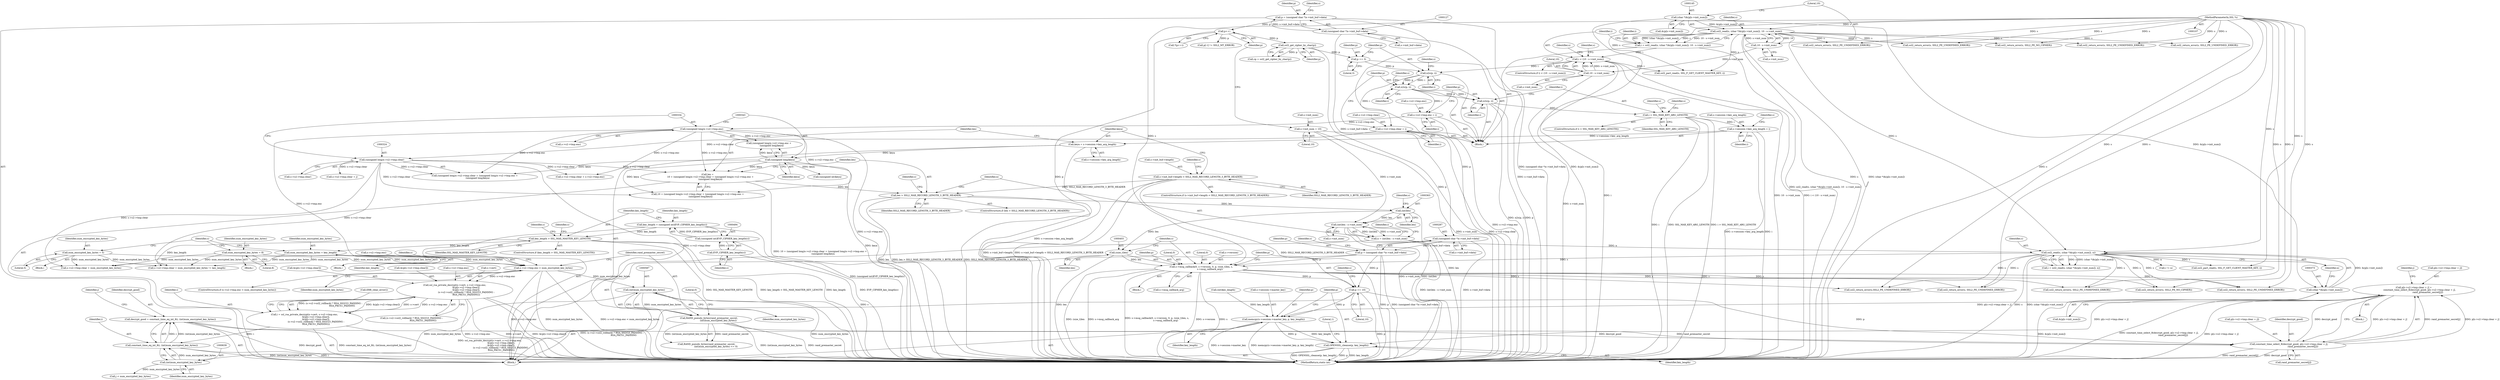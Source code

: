 digraph "0_openssl_d81a1600588b726c2bdccda7efad3cc7a87d6245_0@integer" {
"1000651" [label="(Call,p[s->s2->tmp.clear + j] =\n                constant_time_select_8(decrypt_good, p[s->s2->tmp.clear + j],\n                                       rand_premaster_secret[j]))"];
"1000663" [label="(Call,constant_time_select_8(decrypt_good, p[s->s2->tmp.clear + j],\n                                       rand_premaster_secret[j]))"];
"1000634" [label="(Call,decrypt_good = constant_time_eq_int_8(i, (int)num_encrypted_key_bytes))"];
"1000636" [label="(Call,constant_time_eq_int_8(i, (int)num_encrypted_key_bytes))"];
"1000592" [label="(Call,i = ssl_rsa_private_decrypt(s->cert, s->s2->tmp.enc,\n                                &(p[s->s2->tmp.clear]),\n                                &(p[s->s2->tmp.clear]),\n                                (s->s2->ssl2_rollback) ? RSA_SSLV23_PADDING :\n                                RSA_PKCS1_PADDING))"];
"1000594" [label="(Call,ssl_rsa_private_decrypt(s->cert, s->s2->tmp.enc,\n                                &(p[s->s2->tmp.clear]),\n                                &(p[s->s2->tmp.clear]),\n                                (s->s2->ssl2_rollback) ? RSA_SSLV23_PADDING :\n                                RSA_PKCS1_PADDING))"];
"1000563" [label="(Call,s->s2->tmp.enc < num_encrypted_key_bytes)"];
"1000333" [label="(Call,(unsigned long)s->s2->tmp.enc)"];
"1000246" [label="(Call,s->s2->tmp.enc = i)"];
"1000243" [label="(Call,n2s(p, i))"];
"1000231" [label="(Call,n2s(p, i))"];
"1000228" [label="(Call,p += 3)"];
"1000205" [label="(Call,ssl2_get_cipher_by_char(p))"];
"1000178" [label="(Call,p++)"];
"1000124" [label="(Call,p = (unsigned char *)s->init_buf->data)"];
"1000126" [label="(Call,(unsigned char *)s->init_buf->data)"];
"1000158" [label="(Call,i < (10 - s->init_num))"];
"1000140" [label="(Call,i = ssl2_read(s, (char *)&(p[s->init_num]), 10 - s->init_num))"];
"1000142" [label="(Call,ssl2_read(s, (char *)&(p[s->init_num]), 10 - s->init_num))"];
"1000108" [label="(MethodParameterIn,SSL *s)"];
"1000144" [label="(Call,(char *)&(p[s->init_num]))"];
"1000152" [label="(Call,10 - s->init_num)"];
"1000160" [label="(Call,10 - s->init_num)"];
"1000532" [label="(Call,num_encrypted_key_bytes = 5)"];
"1000525" [label="(Call,num_encrypted_key_bytes = 8)"];
"1000537" [label="(Call,num_encrypted_key_bytes = key_length)"];
"1000498" [label="(Call,key_length > SSL_MAX_MASTER_KEY_LENGTH)"];
"1000491" [label="(Call,key_length = (unsigned int)EVP_CIPHER_key_length(c))"];
"1000493" [label="(Call,(unsigned int)EVP_CIPHER_key_length(c))"];
"1000495" [label="(Call,EVP_CIPHER_key_length(c))"];
"1000638" [label="(Call,(int)num_encrypted_key_bytes)"];
"1000586" [label="(Call,(int)num_encrypted_key_bytes)"];
"1000651" [label="(Call,p[s->s2->tmp.clear + j] =\n                constant_time_select_8(decrypt_good, p[s->s2->tmp.clear + j],\n                                       rand_premaster_secret[j]))"];
"1000409" [label="(Call,p += 10)"];
"1000284" [label="(Call,p = (unsigned char *)s->init_buf->data)"];
"1000286" [label="(Call,(unsigned char *)s->init_buf->data)"];
"1000395" [label="(Call,s->msg_callback(0, s->version, 0, p, (size_t)len, s,\n                        s->msg_callback_arg))"];
"1000402" [label="(Call,(size_t)len)"];
"1000362" [label="(Call,(int)len)"];
"1000346" [label="(Call,len > SSL2_MAX_RECORD_LENGTH_3_BYTE_HEADER)"];
"1000318" [label="(Call,len =\n        10 + (unsigned long)s->s2->tmp.clear + (unsigned long)s->s2->tmp.enc +\n        (unsigned long)keya)"];
"1000323" [label="(Call,(unsigned long)s->s2->tmp.clear)"];
"1000234" [label="(Call,s->s2->tmp.clear = i)"];
"1000342" [label="(Call,(unsigned long)keya)"];
"1000311" [label="(Call,keya = s->session->key_arg_length)"];
"1000272" [label="(Call,s->session->key_arg_length = i)"];
"1000259" [label="(Call,i > SSL_MAX_KEY_ARG_LENGTH)"];
"1000255" [label="(Call,n2s(p, i))"];
"1000294" [label="(Call,s->init_buf->length < SSL2_MAX_RECORD_LENGTH_3_BYTE_HEADER)"];
"1000370" [label="(Call,ssl2_read(s, (char *)&(p[s->init_num]), n))"];
"1000372" [label="(Call,(char *)&(p[s->init_num]))"];
"1000359" [label="(Call,n = (int)len - s->init_num)"];
"1000361" [label="(Call,(int)len - s->init_num)"];
"1000170" [label="(Call,s->init_num = 10)"];
"1000584" [label="(Call,RAND_pseudo_bytes(rand_premaster_secret,\n                          (int)num_encrypted_key_bytes))"];
"1000688" [label="(Call,memcpy(s->session->master_key, p, key_length))"];
"1000696" [label="(Call,OPENSSL_cleanse(p, key_length))"];
"1000584" [label="(Call,RAND_pseudo_bytes(rand_premaster_secret,\n                          (int)num_encrypted_key_bytes))"];
"1000342" [label="(Call,(unsigned long)keya)"];
"1000177" [label="(Call,*(p++))"];
"1000491" [label="(Call,key_length = (unsigned int)EVP_CIPHER_key_length(c))"];
"1000333" [label="(Call,(unsigned long)s->s2->tmp.enc)"];
"1000688" [label="(Call,memcpy(s->session->master_key, p, key_length))"];
"1000230" [label="(Literal,3)"];
"1000153" [label="(Literal,10)"];
"1000350" [label="(Call,ssl2_return_error(s, SSL2_PE_UNDEFINED_ERROR))"];
"1000235" [label="(Call,s->s2->tmp.clear)"];
"1000563" [label="(Call,s->s2->tmp.enc < num_encrypted_key_bytes)"];
"1000645" [label="(Call,j < num_encrypted_key_bytes)"];
"1000295" [label="(Call,s->init_buf->length)"];
"1000526" [label="(Identifier,num_encrypted_key_bytes)"];
"1000493" [label="(Call,(unsigned int)EVP_CIPHER_key_length(c))"];
"1000594" [label="(Call,ssl_rsa_private_decrypt(s->cert, s->s2->tmp.enc,\n                                &(p[s->s2->tmp.clear]),\n                                &(p[s->s2->tmp.clear]),\n                                (s->s2->ssl2_rollback) ? RSA_SSLV23_PADDING :\n                                RSA_PKCS1_PADDING))"];
"1000372" [label="(Call,(char *)&(p[s->init_num]))"];
"1000247" [label="(Call,s->s2->tmp.enc)"];
"1000108" [label="(MethodParameterIn,SSL *s)"];
"1000496" [label="(Identifier,c)"];
"1000534" [label="(Literal,5)"];
"1000360" [label="(Identifier,n)"];
"1000400" [label="(Literal,0)"];
"1000171" [label="(Call,s->init_num)"];
"1000154" [label="(Call,s->init_num)"];
"1000541" [label="(Call,s->s2->tmp.clear + num_encrypted_key_bytes != key_length)"];
"1000288" [label="(Call,s->init_buf->data)"];
"1000395" [label="(Call,s->msg_callback(0, s->version, 0, p, (size_t)len, s,\n                        s->msg_callback_arg))"];
"1000234" [label="(Call,s->s2->tmp.clear = i)"];
"1000663" [label="(Call,constant_time_select_8(decrypt_good, p[s->s2->tmp.clear + j],\n                                       rand_premaster_secret[j]))"];
"1000415" [label="(Identifier,s)"];
"1000593" [label="(Identifier,i)"];
"1000172" [label="(Identifier,s)"];
"1000402" [label="(Call,(size_t)len)"];
"1000318" [label="(Call,len =\n        10 + (unsigned long)s->s2->tmp.clear + (unsigned long)s->s2->tmp.enc +\n        (unsigned long)keya)"];
"1000203" [label="(Call,cp = ssl2_get_cipher_by_char(p))"];
"1000250" [label="(Identifier,s)"];
"1000232" [label="(Identifier,p)"];
"1000285" [label="(Identifier,p)"];
"1000293" [label="(ControlStructure,if (s->init_buf->length < SSL2_MAX_RECORD_LENGTH_3_BYTE_HEADER))"];
"1000281" [label="(Identifier,s)"];
"1000536" [label="(Block,)"];
"1000695" [label="(Identifier,key_length)"];
"1000255" [label="(Call,n2s(p, i))"];
"1000598" [label="(Call,s->s2->tmp.enc)"];
"1000651" [label="(Call,p[s->s2->tmp.clear + j] =\n                constant_time_select_8(decrypt_good, p[s->s2->tmp.clear + j],\n                                       rand_premaster_secret[j]))"];
"1000228" [label="(Call,p += 3)"];
"1000258" [label="(ControlStructure,if (i > SSL_MAX_KEY_ARG_LENGTH))"];
"1000359" [label="(Call,n = (int)len - s->init_num)"];
"1000361" [label="(Call,(int)len - s->init_num)"];
"1000592" [label="(Call,i = ssl_rsa_private_decrypt(s->cert, s->s2->tmp.enc,\n                                &(p[s->s2->tmp.clear]),\n                                &(p[s->s2->tmp.clear]),\n                                (s->s2->ssl2_rollback) ? RSA_SSLV23_PADDING :\n                                RSA_PKCS1_PADDING))"];
"1000406" [label="(Call,s->msg_callback_arg)"];
"1000498" [label="(Call,key_length > SSL_MAX_MASTER_KEY_LENGTH)"];
"1000595" [label="(Call,s->cert)"];
"1000142" [label="(Call,ssl2_read(s, (char *)&(p[s->init_num]), 10 - s->init_num))"];
"1000396" [label="(Literal,0)"];
"1000345" [label="(ControlStructure,if (len > SSL2_MAX_RECORD_LENGTH_3_BYTE_HEADER))"];
"1000344" [label="(Identifier,keya)"];
"1000320" [label="(Call,10 + (unsigned long)s->s2->tmp.clear + (unsigned long)s->s2->tmp.enc +\n        (unsigned long)keya)"];
"1000605" [label="(Call,&(p[s->s2->tmp.clear]))"];
"1000109" [label="(Block,)"];
"1000386" [label="(Call,ssl2_part_read(s, SSL_F_GET_CLIENT_MASTER_KEY, i))"];
"1000229" [label="(Identifier,p)"];
"1000233" [label="(Identifier,i)"];
"1000272" [label="(Call,s->session->key_arg_length = i)"];
"1000615" [label="(Call,&(p[s->s2->tmp.clear]))"];
"1000542" [label="(Call,s->s2->tmp.clear + num_encrypted_key_bytes)"];
"1000278" [label="(Identifier,i)"];
"1000335" [label="(Call,s->s2->tmp.enc)"];
"1000694" [label="(Identifier,p)"];
"1000183" [label="(Call,p[-1] != SSL2_MT_ERROR)"];
"1000495" [label="(Call,EVP_CIPHER_key_length(c))"];
"1000574" [label="(Identifier,s)"];
"1000348" [label="(Identifier,SSL2_MAX_RECORD_LENGTH_3_BYTE_HEADER)"];
"1000636" [label="(Call,constant_time_eq_int_8(i, (int)num_encrypted_key_bytes))"];
"1000303" [label="(Identifier,s)"];
"1000366" [label="(Identifier,s)"];
"1000635" [label="(Identifier,decrypt_good)"];
"1000347" [label="(Identifier,len)"];
"1000500" [label="(Identifier,SSL_MAX_MASTER_KEY_LENGTH)"];
"1000322" [label="(Call,(unsigned long)s->s2->tmp.clear + (unsigned long)s->s2->tmp.enc +\n        (unsigned long)keya)"];
"1000166" [label="(Call,ssl2_part_read(s, SSL_F_GET_CLIENT_MASTER_KEY, i))"];
"1000564" [label="(Call,s->s2->tmp.enc)"];
"1000139" [label="(Block,)"];
"1000531" [label="(Block,)"];
"1000696" [label="(Call,OPENSSL_cleanse(p, key_length))"];
"1000571" [label="(Identifier,num_encrypted_key_bytes)"];
"1000573" [label="(Call,ssl2_return_error(s,SSL2_PE_UNDEFINED_ERROR))"];
"1000421" [label="(Call,s->s2->tmp.clear + s->s2->tmp.enc)"];
"1000332" [label="(Call,(unsigned long)s->s2->tmp.enc +\n        (unsigned long)keya)"];
"1000532" [label="(Call,num_encrypted_key_bytes = 5)"];
"1000665" [label="(Call,p[s->s2->tmp.clear + j])"];
"1000650" [label="(Block,)"];
"1000158" [label="(Call,i < (10 - s->init_num))"];
"1000452" [label="(Call,ssl2_return_error(s, SSL2_PE_UNDEFINED_ERROR))"];
"1000264" [label="(Identifier,s)"];
"1000273" [label="(Call,s->session->key_arg_length)"];
"1000161" [label="(Literal,10)"];
"1000346" [label="(Call,len > SSL2_MAX_RECORD_LENGTH_3_BYTE_HEADER)"];
"1000231" [label="(Call,n2s(p, i))"];
"1000128" [label="(Call,s->init_buf->data)"];
"1000405" [label="(Identifier,s)"];
"1000368" [label="(Call,i = ssl2_read(s, (char *)&(p[s->init_num]), n))"];
"1000700" [label="(Literal,1)"];
"1000652" [label="(Call,p[s->s2->tmp.clear + j])"];
"1000323" [label="(Call,(unsigned long)s->s2->tmp.clear)"];
"1000205" [label="(Call,ssl2_get_cipher_by_char(p))"];
"1000206" [label="(Identifier,p)"];
"1000649" [label="(Identifier,j)"];
"1000284" [label="(Call,p = (unsigned char *)s->init_buf->data)"];
"1000409" [label="(Call,p += 10)"];
"1000497" [label="(ControlStructure,if (key_length > SSL_MAX_MASTER_KEY_LENGTH))"];
"1000640" [label="(Identifier,num_encrypted_key_bytes)"];
"1000643" [label="(Identifier,j)"];
"1000174" [label="(Literal,10)"];
"1000546" [label="(Identifier,s)"];
"1000152" [label="(Call,10 - s->init_num)"];
"1000370" [label="(Call,ssl2_read(s, (char *)&(p[s->init_num]), n))"];
"1000583" [label="(Call,RAND_pseudo_bytes(rand_premaster_secret,\n                          (int)num_encrypted_key_bytes) <= 0)"];
"1000411" [label="(Literal,10)"];
"1000397" [label="(Call,s->version)"];
"1000585" [label="(Identifier,rand_premaster_secret)"];
"1000502" [label="(Call,ssl2_return_error(s, SSL2_PE_UNDEFINED_ERROR))"];
"1000539" [label="(Identifier,key_length)"];
"1000637" [label="(Identifier,i)"];
"1000259" [label="(Call,i > SSL_MAX_KEY_ARG_LENGTH)"];
"1000499" [label="(Identifier,key_length)"];
"1000159" [label="(Identifier,i)"];
"1000302" [label="(Call,ssl2_return_error(s, SSL2_PE_UNDEFINED_ERROR))"];
"1000162" [label="(Call,s->init_num)"];
"1000297" [label="(Identifier,s)"];
"1000625" [label="(Call,(s->s2->ssl2_rollback) ? RSA_SSLV23_PADDING :\n                                RSA_PKCS1_PADDING)"];
"1000527" [label="(Literal,8)"];
"1000533" [label="(Identifier,num_encrypted_key_bytes)"];
"1000294" [label="(Call,s->init_buf->length < SSL2_MAX_RECORD_LENGTH_3_BYTE_HEADER)"];
"1000245" [label="(Identifier,i)"];
"1000254" [label="(Identifier,i)"];
"1000633" [label="(Call,ERR_clear_error())"];
"1000146" [label="(Call,&(p[s->init_num]))"];
"1000190" [label="(Call,ssl2_return_error(s, SSL2_PE_UNDEFINED_ERROR))"];
"1000311" [label="(Call,keya = s->session->key_arg_length)"];
"1000638" [label="(Call,(int)num_encrypted_key_bytes)"];
"1000141" [label="(Identifier,i)"];
"1000492" [label="(Identifier,key_length)"];
"1000664" [label="(Identifier,decrypt_good)"];
"1000401" [label="(Identifier,p)"];
"1000483" [label="(Call,ssl2_return_error(s, SSL2_PE_NO_CIPHER))"];
"1000588" [label="(Identifier,num_encrypted_key_bytes)"];
"1000525" [label="(Call,num_encrypted_key_bytes = 8)"];
"1000256" [label="(Identifier,p)"];
"1000160" [label="(Call,10 - s->init_num)"];
"1000325" [label="(Call,s->s2->tmp.clear)"];
"1000157" [label="(ControlStructure,if (i < (10 - s->init_num)))"];
"1000246" [label="(Call,s->s2->tmp.enc = i)"];
"1000537" [label="(Call,num_encrypted_key_bytes = key_length)"];
"1000275" [label="(Identifier,s)"];
"1000516" [label="(Identifier,s)"];
"1000351" [label="(Identifier,s)"];
"1000382" [label="(Call,i != n)"];
"1000238" [label="(Identifier,s)"];
"1000589" [label="(Literal,0)"];
"1000698" [label="(Identifier,key_length)"];
"1000362" [label="(Call,(int)len)"];
"1000167" [label="(Identifier,s)"];
"1000586" [label="(Call,(int)num_encrypted_key_bytes)"];
"1000178" [label="(Call,p++)"];
"1000243" [label="(Call,n2s(p, i))"];
"1000410" [label="(Identifier,p)"];
"1000394" [label="(Block,)"];
"1000701" [label="(MethodReturn,static int)"];
"1000404" [label="(Identifier,len)"];
"1000553" [label="(Call,ssl2_return_error(s, SSL2_PE_UNDEFINED_ERROR))"];
"1000654" [label="(Call,s->s2->tmp.clear + j)"];
"1000380" [label="(Identifier,n)"];
"1000263" [label="(Call,ssl2_return_error(s, SSL2_PE_UNDEFINED_ERROR))"];
"1000261" [label="(Identifier,SSL_MAX_KEY_ARG_LENGTH)"];
"1000257" [label="(Identifier,i)"];
"1000365" [label="(Call,s->init_num)"];
"1000244" [label="(Identifier,p)"];
"1000521" [label="(Block,)"];
"1000312" [label="(Identifier,keya)"];
"1000436" [label="(Call,(unsigned int)keya)"];
"1000369" [label="(Identifier,i)"];
"1000676" [label="(Call,rand_premaster_secret[j])"];
"1000140" [label="(Call,i = ssl2_read(s, (char *)&(p[s->init_num]), 10 - s->init_num))"];
"1000562" [label="(ControlStructure,if (s->s2->tmp.enc < num_encrypted_key_bytes))"];
"1000212" [label="(Call,ssl2_return_error(s, SSL2_PE_NO_CIPHER))"];
"1000313" [label="(Call,s->session->key_arg_length)"];
"1000685" [label="(Call,(int)key_length)"];
"1000697" [label="(Identifier,p)"];
"1000503" [label="(Identifier,s)"];
"1000144" [label="(Call,(char *)&(p[s->init_num]))"];
"1000371" [label="(Identifier,s)"];
"1000179" [label="(Identifier,p)"];
"1000634" [label="(Call,decrypt_good = constant_time_eq_int_8(i, (int)num_encrypted_key_bytes))"];
"1000126" [label="(Call,(unsigned char *)s->init_buf->data)"];
"1000260" [label="(Identifier,i)"];
"1000300" [label="(Identifier,SSL2_MAX_RECORD_LENGTH_3_BYTE_HEADER)"];
"1000242" [label="(Identifier,i)"];
"1000319" [label="(Identifier,len)"];
"1000374" [label="(Call,&(p[s->init_num]))"];
"1000125" [label="(Identifier,p)"];
"1000170" [label="(Call,s->init_num = 10)"];
"1000538" [label="(Identifier,num_encrypted_key_bytes)"];
"1000689" [label="(Call,s->session->master_key)"];
"1000136" [label="(Identifier,s)"];
"1000364" [label="(Identifier,len)"];
"1000124" [label="(Call,p = (unsigned char *)s->init_buf->data)"];
"1000286" [label="(Call,(unsigned char *)s->init_buf->data)"];
"1000143" [label="(Identifier,s)"];
"1000651" -> "1000650"  [label="AST: "];
"1000651" -> "1000663"  [label="CFG: "];
"1000652" -> "1000651"  [label="AST: "];
"1000663" -> "1000651"  [label="AST: "];
"1000649" -> "1000651"  [label="CFG: "];
"1000651" -> "1000701"  [label="DDG: constant_time_select_8(decrypt_good, p[s->s2->tmp.clear + j],\n                                       rand_premaster_secret[j])"];
"1000651" -> "1000701"  [label="DDG: p[s->s2->tmp.clear + j]"];
"1000663" -> "1000651"  [label="DDG: decrypt_good"];
"1000663" -> "1000651"  [label="DDG: p[s->s2->tmp.clear + j]"];
"1000663" -> "1000651"  [label="DDG: rand_premaster_secret[j]"];
"1000651" -> "1000663"  [label="DDG: p[s->s2->tmp.clear + j]"];
"1000651" -> "1000688"  [label="DDG: p[s->s2->tmp.clear + j]"];
"1000651" -> "1000696"  [label="DDG: p[s->s2->tmp.clear + j]"];
"1000663" -> "1000676"  [label="CFG: "];
"1000664" -> "1000663"  [label="AST: "];
"1000665" -> "1000663"  [label="AST: "];
"1000676" -> "1000663"  [label="AST: "];
"1000663" -> "1000701"  [label="DDG: rand_premaster_secret[j]"];
"1000663" -> "1000701"  [label="DDG: decrypt_good"];
"1000634" -> "1000663"  [label="DDG: decrypt_good"];
"1000409" -> "1000663"  [label="DDG: p"];
"1000584" -> "1000663"  [label="DDG: rand_premaster_secret"];
"1000634" -> "1000109"  [label="AST: "];
"1000634" -> "1000636"  [label="CFG: "];
"1000635" -> "1000634"  [label="AST: "];
"1000636" -> "1000634"  [label="AST: "];
"1000643" -> "1000634"  [label="CFG: "];
"1000634" -> "1000701"  [label="DDG: decrypt_good"];
"1000634" -> "1000701"  [label="DDG: constant_time_eq_int_8(i, (int)num_encrypted_key_bytes)"];
"1000636" -> "1000634"  [label="DDG: i"];
"1000636" -> "1000634"  [label="DDG: (int)num_encrypted_key_bytes"];
"1000636" -> "1000638"  [label="CFG: "];
"1000637" -> "1000636"  [label="AST: "];
"1000638" -> "1000636"  [label="AST: "];
"1000636" -> "1000701"  [label="DDG: (int)num_encrypted_key_bytes"];
"1000636" -> "1000701"  [label="DDG: i"];
"1000592" -> "1000636"  [label="DDG: i"];
"1000638" -> "1000636"  [label="DDG: num_encrypted_key_bytes"];
"1000592" -> "1000109"  [label="AST: "];
"1000592" -> "1000594"  [label="CFG: "];
"1000593" -> "1000592"  [label="AST: "];
"1000594" -> "1000592"  [label="AST: "];
"1000633" -> "1000592"  [label="CFG: "];
"1000592" -> "1000701"  [label="DDG: ssl_rsa_private_decrypt(s->cert, s->s2->tmp.enc,\n                                &(p[s->s2->tmp.clear]),\n                                &(p[s->s2->tmp.clear]),\n                                (s->s2->ssl2_rollback) ? RSA_SSLV23_PADDING :\n                                RSA_PKCS1_PADDING)"];
"1000594" -> "1000592"  [label="DDG: (s->s2->ssl2_rollback) ? RSA_SSLV23_PADDING :\n                                RSA_PKCS1_PADDING"];
"1000594" -> "1000592"  [label="DDG: &(p[s->s2->tmp.clear])"];
"1000594" -> "1000592"  [label="DDG: s->cert"];
"1000594" -> "1000592"  [label="DDG: s->s2->tmp.enc"];
"1000594" -> "1000625"  [label="CFG: "];
"1000595" -> "1000594"  [label="AST: "];
"1000598" -> "1000594"  [label="AST: "];
"1000605" -> "1000594"  [label="AST: "];
"1000615" -> "1000594"  [label="AST: "];
"1000625" -> "1000594"  [label="AST: "];
"1000594" -> "1000701"  [label="DDG: s->s2->tmp.enc"];
"1000594" -> "1000701"  [label="DDG: s->cert"];
"1000594" -> "1000701"  [label="DDG: &(p[s->s2->tmp.clear])"];
"1000594" -> "1000701"  [label="DDG: (s->s2->ssl2_rollback) ? RSA_SSLV23_PADDING :\n                                RSA_PKCS1_PADDING"];
"1000563" -> "1000594"  [label="DDG: s->s2->tmp.enc"];
"1000563" -> "1000562"  [label="AST: "];
"1000563" -> "1000571"  [label="CFG: "];
"1000564" -> "1000563"  [label="AST: "];
"1000571" -> "1000563"  [label="AST: "];
"1000574" -> "1000563"  [label="CFG: "];
"1000585" -> "1000563"  [label="CFG: "];
"1000563" -> "1000701"  [label="DDG: num_encrypted_key_bytes"];
"1000563" -> "1000701"  [label="DDG: s->s2->tmp.enc < num_encrypted_key_bytes"];
"1000563" -> "1000701"  [label="DDG: s->s2->tmp.enc"];
"1000333" -> "1000563"  [label="DDG: s->s2->tmp.enc"];
"1000532" -> "1000563"  [label="DDG: num_encrypted_key_bytes"];
"1000525" -> "1000563"  [label="DDG: num_encrypted_key_bytes"];
"1000537" -> "1000563"  [label="DDG: num_encrypted_key_bytes"];
"1000563" -> "1000586"  [label="DDG: num_encrypted_key_bytes"];
"1000333" -> "1000332"  [label="AST: "];
"1000333" -> "1000335"  [label="CFG: "];
"1000334" -> "1000333"  [label="AST: "];
"1000335" -> "1000333"  [label="AST: "];
"1000343" -> "1000333"  [label="CFG: "];
"1000333" -> "1000701"  [label="DDG: s->s2->tmp.enc"];
"1000333" -> "1000318"  [label="DDG: s->s2->tmp.enc"];
"1000333" -> "1000320"  [label="DDG: s->s2->tmp.enc"];
"1000333" -> "1000322"  [label="DDG: s->s2->tmp.enc"];
"1000333" -> "1000332"  [label="DDG: s->s2->tmp.enc"];
"1000246" -> "1000333"  [label="DDG: s->s2->tmp.enc"];
"1000333" -> "1000421"  [label="DDG: s->s2->tmp.enc"];
"1000246" -> "1000139"  [label="AST: "];
"1000246" -> "1000254"  [label="CFG: "];
"1000247" -> "1000246"  [label="AST: "];
"1000254" -> "1000246"  [label="AST: "];
"1000256" -> "1000246"  [label="CFG: "];
"1000246" -> "1000701"  [label="DDG: s->s2->tmp.enc"];
"1000243" -> "1000246"  [label="DDG: i"];
"1000243" -> "1000139"  [label="AST: "];
"1000243" -> "1000245"  [label="CFG: "];
"1000244" -> "1000243"  [label="AST: "];
"1000245" -> "1000243"  [label="AST: "];
"1000250" -> "1000243"  [label="CFG: "];
"1000231" -> "1000243"  [label="DDG: p"];
"1000231" -> "1000243"  [label="DDG: i"];
"1000243" -> "1000255"  [label="DDG: p"];
"1000243" -> "1000255"  [label="DDG: i"];
"1000231" -> "1000139"  [label="AST: "];
"1000231" -> "1000233"  [label="CFG: "];
"1000232" -> "1000231"  [label="AST: "];
"1000233" -> "1000231"  [label="AST: "];
"1000238" -> "1000231"  [label="CFG: "];
"1000228" -> "1000231"  [label="DDG: p"];
"1000158" -> "1000231"  [label="DDG: i"];
"1000231" -> "1000234"  [label="DDG: i"];
"1000228" -> "1000139"  [label="AST: "];
"1000228" -> "1000230"  [label="CFG: "];
"1000229" -> "1000228"  [label="AST: "];
"1000230" -> "1000228"  [label="AST: "];
"1000232" -> "1000228"  [label="CFG: "];
"1000205" -> "1000228"  [label="DDG: p"];
"1000205" -> "1000203"  [label="AST: "];
"1000205" -> "1000206"  [label="CFG: "];
"1000206" -> "1000205"  [label="AST: "];
"1000203" -> "1000205"  [label="CFG: "];
"1000205" -> "1000701"  [label="DDG: p"];
"1000205" -> "1000203"  [label="DDG: p"];
"1000178" -> "1000205"  [label="DDG: p"];
"1000178" -> "1000177"  [label="AST: "];
"1000178" -> "1000179"  [label="CFG: "];
"1000179" -> "1000178"  [label="AST: "];
"1000177" -> "1000178"  [label="CFG: "];
"1000178" -> "1000701"  [label="DDG: p"];
"1000124" -> "1000178"  [label="DDG: p"];
"1000178" -> "1000183"  [label="DDG: p"];
"1000124" -> "1000109"  [label="AST: "];
"1000124" -> "1000126"  [label="CFG: "];
"1000125" -> "1000124"  [label="AST: "];
"1000126" -> "1000124"  [label="AST: "];
"1000136" -> "1000124"  [label="CFG: "];
"1000124" -> "1000701"  [label="DDG: (unsigned char *)s->init_buf->data"];
"1000124" -> "1000701"  [label="DDG: p"];
"1000126" -> "1000124"  [label="DDG: s->init_buf->data"];
"1000126" -> "1000128"  [label="CFG: "];
"1000127" -> "1000126"  [label="AST: "];
"1000128" -> "1000126"  [label="AST: "];
"1000126" -> "1000701"  [label="DDG: s->init_buf->data"];
"1000126" -> "1000286"  [label="DDG: s->init_buf->data"];
"1000158" -> "1000157"  [label="AST: "];
"1000158" -> "1000160"  [label="CFG: "];
"1000159" -> "1000158"  [label="AST: "];
"1000160" -> "1000158"  [label="AST: "];
"1000167" -> "1000158"  [label="CFG: "];
"1000172" -> "1000158"  [label="CFG: "];
"1000158" -> "1000701"  [label="DDG: i"];
"1000158" -> "1000701"  [label="DDG: 10 - s->init_num"];
"1000158" -> "1000701"  [label="DDG: i < (10 - s->init_num)"];
"1000140" -> "1000158"  [label="DDG: i"];
"1000160" -> "1000158"  [label="DDG: 10"];
"1000160" -> "1000158"  [label="DDG: s->init_num"];
"1000158" -> "1000166"  [label="DDG: i"];
"1000140" -> "1000139"  [label="AST: "];
"1000140" -> "1000142"  [label="CFG: "];
"1000141" -> "1000140"  [label="AST: "];
"1000142" -> "1000140"  [label="AST: "];
"1000159" -> "1000140"  [label="CFG: "];
"1000140" -> "1000701"  [label="DDG: ssl2_read(s, (char *)&(p[s->init_num]), 10 - s->init_num)"];
"1000142" -> "1000140"  [label="DDG: s"];
"1000142" -> "1000140"  [label="DDG: (char *)&(p[s->init_num])"];
"1000142" -> "1000140"  [label="DDG: 10 - s->init_num"];
"1000142" -> "1000152"  [label="CFG: "];
"1000143" -> "1000142"  [label="AST: "];
"1000144" -> "1000142"  [label="AST: "];
"1000152" -> "1000142"  [label="AST: "];
"1000142" -> "1000701"  [label="DDG: (char *)&(p[s->init_num])"];
"1000142" -> "1000701"  [label="DDG: s"];
"1000108" -> "1000142"  [label="DDG: s"];
"1000144" -> "1000142"  [label="DDG: &(p[s->init_num])"];
"1000152" -> "1000142"  [label="DDG: 10"];
"1000152" -> "1000142"  [label="DDG: s->init_num"];
"1000142" -> "1000166"  [label="DDG: s"];
"1000142" -> "1000190"  [label="DDG: s"];
"1000142" -> "1000212"  [label="DDG: s"];
"1000142" -> "1000263"  [label="DDG: s"];
"1000142" -> "1000302"  [label="DDG: s"];
"1000142" -> "1000350"  [label="DDG: s"];
"1000142" -> "1000370"  [label="DDG: s"];
"1000108" -> "1000107"  [label="AST: "];
"1000108" -> "1000701"  [label="DDG: s"];
"1000108" -> "1000166"  [label="DDG: s"];
"1000108" -> "1000190"  [label="DDG: s"];
"1000108" -> "1000212"  [label="DDG: s"];
"1000108" -> "1000263"  [label="DDG: s"];
"1000108" -> "1000302"  [label="DDG: s"];
"1000108" -> "1000350"  [label="DDG: s"];
"1000108" -> "1000370"  [label="DDG: s"];
"1000108" -> "1000386"  [label="DDG: s"];
"1000108" -> "1000395"  [label="DDG: s"];
"1000108" -> "1000452"  [label="DDG: s"];
"1000108" -> "1000483"  [label="DDG: s"];
"1000108" -> "1000502"  [label="DDG: s"];
"1000108" -> "1000553"  [label="DDG: s"];
"1000108" -> "1000573"  [label="DDG: s"];
"1000144" -> "1000146"  [label="CFG: "];
"1000145" -> "1000144"  [label="AST: "];
"1000146" -> "1000144"  [label="AST: "];
"1000153" -> "1000144"  [label="CFG: "];
"1000144" -> "1000701"  [label="DDG: &(p[s->init_num])"];
"1000144" -> "1000372"  [label="DDG: &(p[s->init_num])"];
"1000152" -> "1000154"  [label="CFG: "];
"1000153" -> "1000152"  [label="AST: "];
"1000154" -> "1000152"  [label="AST: "];
"1000152" -> "1000160"  [label="DDG: s->init_num"];
"1000160" -> "1000162"  [label="CFG: "];
"1000161" -> "1000160"  [label="AST: "];
"1000162" -> "1000160"  [label="AST: "];
"1000160" -> "1000701"  [label="DDG: s->init_num"];
"1000532" -> "1000531"  [label="AST: "];
"1000532" -> "1000534"  [label="CFG: "];
"1000533" -> "1000532"  [label="AST: "];
"1000534" -> "1000532"  [label="AST: "];
"1000546" -> "1000532"  [label="CFG: "];
"1000532" -> "1000541"  [label="DDG: num_encrypted_key_bytes"];
"1000532" -> "1000542"  [label="DDG: num_encrypted_key_bytes"];
"1000525" -> "1000521"  [label="AST: "];
"1000525" -> "1000527"  [label="CFG: "];
"1000526" -> "1000525"  [label="AST: "];
"1000527" -> "1000525"  [label="AST: "];
"1000546" -> "1000525"  [label="CFG: "];
"1000525" -> "1000541"  [label="DDG: num_encrypted_key_bytes"];
"1000525" -> "1000542"  [label="DDG: num_encrypted_key_bytes"];
"1000537" -> "1000536"  [label="AST: "];
"1000537" -> "1000539"  [label="CFG: "];
"1000538" -> "1000537"  [label="AST: "];
"1000539" -> "1000537"  [label="AST: "];
"1000546" -> "1000537"  [label="CFG: "];
"1000498" -> "1000537"  [label="DDG: key_length"];
"1000537" -> "1000541"  [label="DDG: num_encrypted_key_bytes"];
"1000537" -> "1000542"  [label="DDG: num_encrypted_key_bytes"];
"1000498" -> "1000497"  [label="AST: "];
"1000498" -> "1000500"  [label="CFG: "];
"1000499" -> "1000498"  [label="AST: "];
"1000500" -> "1000498"  [label="AST: "];
"1000503" -> "1000498"  [label="CFG: "];
"1000516" -> "1000498"  [label="CFG: "];
"1000498" -> "1000701"  [label="DDG: key_length > SSL_MAX_MASTER_KEY_LENGTH"];
"1000498" -> "1000701"  [label="DDG: key_length"];
"1000498" -> "1000701"  [label="DDG: SSL_MAX_MASTER_KEY_LENGTH"];
"1000491" -> "1000498"  [label="DDG: key_length"];
"1000498" -> "1000541"  [label="DDG: key_length"];
"1000491" -> "1000109"  [label="AST: "];
"1000491" -> "1000493"  [label="CFG: "];
"1000492" -> "1000491"  [label="AST: "];
"1000493" -> "1000491"  [label="AST: "];
"1000499" -> "1000491"  [label="CFG: "];
"1000491" -> "1000701"  [label="DDG: (unsigned int)EVP_CIPHER_key_length(c)"];
"1000493" -> "1000491"  [label="DDG: EVP_CIPHER_key_length(c)"];
"1000493" -> "1000495"  [label="CFG: "];
"1000494" -> "1000493"  [label="AST: "];
"1000495" -> "1000493"  [label="AST: "];
"1000493" -> "1000701"  [label="DDG: EVP_CIPHER_key_length(c)"];
"1000495" -> "1000493"  [label="DDG: c"];
"1000495" -> "1000496"  [label="CFG: "];
"1000496" -> "1000495"  [label="AST: "];
"1000495" -> "1000701"  [label="DDG: c"];
"1000638" -> "1000640"  [label="CFG: "];
"1000639" -> "1000638"  [label="AST: "];
"1000640" -> "1000638"  [label="AST: "];
"1000586" -> "1000638"  [label="DDG: num_encrypted_key_bytes"];
"1000638" -> "1000645"  [label="DDG: num_encrypted_key_bytes"];
"1000586" -> "1000584"  [label="AST: "];
"1000586" -> "1000588"  [label="CFG: "];
"1000587" -> "1000586"  [label="AST: "];
"1000588" -> "1000586"  [label="AST: "];
"1000584" -> "1000586"  [label="CFG: "];
"1000586" -> "1000701"  [label="DDG: num_encrypted_key_bytes"];
"1000586" -> "1000584"  [label="DDG: num_encrypted_key_bytes"];
"1000409" -> "1000109"  [label="AST: "];
"1000409" -> "1000411"  [label="CFG: "];
"1000410" -> "1000409"  [label="AST: "];
"1000411" -> "1000409"  [label="AST: "];
"1000415" -> "1000409"  [label="CFG: "];
"1000409" -> "1000701"  [label="DDG: p"];
"1000284" -> "1000409"  [label="DDG: p"];
"1000395" -> "1000409"  [label="DDG: p"];
"1000409" -> "1000688"  [label="DDG: p"];
"1000284" -> "1000109"  [label="AST: "];
"1000284" -> "1000286"  [label="CFG: "];
"1000285" -> "1000284"  [label="AST: "];
"1000286" -> "1000284"  [label="AST: "];
"1000297" -> "1000284"  [label="CFG: "];
"1000284" -> "1000701"  [label="DDG: (unsigned char *)s->init_buf->data"];
"1000284" -> "1000701"  [label="DDG: p"];
"1000286" -> "1000284"  [label="DDG: s->init_buf->data"];
"1000284" -> "1000395"  [label="DDG: p"];
"1000286" -> "1000288"  [label="CFG: "];
"1000287" -> "1000286"  [label="AST: "];
"1000288" -> "1000286"  [label="AST: "];
"1000286" -> "1000701"  [label="DDG: s->init_buf->data"];
"1000395" -> "1000394"  [label="AST: "];
"1000395" -> "1000406"  [label="CFG: "];
"1000396" -> "1000395"  [label="AST: "];
"1000397" -> "1000395"  [label="AST: "];
"1000400" -> "1000395"  [label="AST: "];
"1000401" -> "1000395"  [label="AST: "];
"1000402" -> "1000395"  [label="AST: "];
"1000405" -> "1000395"  [label="AST: "];
"1000406" -> "1000395"  [label="AST: "];
"1000410" -> "1000395"  [label="CFG: "];
"1000395" -> "1000701"  [label="DDG: s->version"];
"1000395" -> "1000701"  [label="DDG: s"];
"1000395" -> "1000701"  [label="DDG: (size_t)len"];
"1000395" -> "1000701"  [label="DDG: s->msg_callback_arg"];
"1000395" -> "1000701"  [label="DDG: s->msg_callback(0, s->version, 0, p, (size_t)len, s,\n                        s->msg_callback_arg)"];
"1000402" -> "1000395"  [label="DDG: len"];
"1000370" -> "1000395"  [label="DDG: s"];
"1000395" -> "1000452"  [label="DDG: s"];
"1000395" -> "1000483"  [label="DDG: s"];
"1000395" -> "1000502"  [label="DDG: s"];
"1000395" -> "1000553"  [label="DDG: s"];
"1000395" -> "1000573"  [label="DDG: s"];
"1000402" -> "1000404"  [label="CFG: "];
"1000403" -> "1000402"  [label="AST: "];
"1000404" -> "1000402"  [label="AST: "];
"1000405" -> "1000402"  [label="CFG: "];
"1000402" -> "1000701"  [label="DDG: len"];
"1000362" -> "1000402"  [label="DDG: len"];
"1000362" -> "1000361"  [label="AST: "];
"1000362" -> "1000364"  [label="CFG: "];
"1000363" -> "1000362"  [label="AST: "];
"1000364" -> "1000362"  [label="AST: "];
"1000366" -> "1000362"  [label="CFG: "];
"1000362" -> "1000701"  [label="DDG: len"];
"1000362" -> "1000361"  [label="DDG: len"];
"1000346" -> "1000362"  [label="DDG: len"];
"1000346" -> "1000345"  [label="AST: "];
"1000346" -> "1000348"  [label="CFG: "];
"1000347" -> "1000346"  [label="AST: "];
"1000348" -> "1000346"  [label="AST: "];
"1000351" -> "1000346"  [label="CFG: "];
"1000360" -> "1000346"  [label="CFG: "];
"1000346" -> "1000701"  [label="DDG: SSL2_MAX_RECORD_LENGTH_3_BYTE_HEADER"];
"1000346" -> "1000701"  [label="DDG: len"];
"1000346" -> "1000701"  [label="DDG: len > SSL2_MAX_RECORD_LENGTH_3_BYTE_HEADER"];
"1000318" -> "1000346"  [label="DDG: len"];
"1000294" -> "1000346"  [label="DDG: SSL2_MAX_RECORD_LENGTH_3_BYTE_HEADER"];
"1000318" -> "1000109"  [label="AST: "];
"1000318" -> "1000320"  [label="CFG: "];
"1000319" -> "1000318"  [label="AST: "];
"1000320" -> "1000318"  [label="AST: "];
"1000347" -> "1000318"  [label="CFG: "];
"1000318" -> "1000701"  [label="DDG: 10 + (unsigned long)s->s2->tmp.clear + (unsigned long)s->s2->tmp.enc +\n        (unsigned long)keya"];
"1000323" -> "1000318"  [label="DDG: s->s2->tmp.clear"];
"1000342" -> "1000318"  [label="DDG: keya"];
"1000323" -> "1000322"  [label="AST: "];
"1000323" -> "1000325"  [label="CFG: "];
"1000324" -> "1000323"  [label="AST: "];
"1000325" -> "1000323"  [label="AST: "];
"1000334" -> "1000323"  [label="CFG: "];
"1000323" -> "1000701"  [label="DDG: s->s2->tmp.clear"];
"1000323" -> "1000320"  [label="DDG: s->s2->tmp.clear"];
"1000323" -> "1000322"  [label="DDG: s->s2->tmp.clear"];
"1000234" -> "1000323"  [label="DDG: s->s2->tmp.clear"];
"1000323" -> "1000421"  [label="DDG: s->s2->tmp.clear"];
"1000323" -> "1000541"  [label="DDG: s->s2->tmp.clear"];
"1000323" -> "1000542"  [label="DDG: s->s2->tmp.clear"];
"1000323" -> "1000654"  [label="DDG: s->s2->tmp.clear"];
"1000234" -> "1000139"  [label="AST: "];
"1000234" -> "1000242"  [label="CFG: "];
"1000235" -> "1000234"  [label="AST: "];
"1000242" -> "1000234"  [label="AST: "];
"1000244" -> "1000234"  [label="CFG: "];
"1000234" -> "1000701"  [label="DDG: s->s2->tmp.clear"];
"1000342" -> "1000332"  [label="AST: "];
"1000342" -> "1000344"  [label="CFG: "];
"1000343" -> "1000342"  [label="AST: "];
"1000344" -> "1000342"  [label="AST: "];
"1000332" -> "1000342"  [label="CFG: "];
"1000342" -> "1000701"  [label="DDG: keya"];
"1000342" -> "1000320"  [label="DDG: keya"];
"1000342" -> "1000322"  [label="DDG: keya"];
"1000342" -> "1000332"  [label="DDG: keya"];
"1000311" -> "1000342"  [label="DDG: keya"];
"1000342" -> "1000436"  [label="DDG: keya"];
"1000311" -> "1000109"  [label="AST: "];
"1000311" -> "1000313"  [label="CFG: "];
"1000312" -> "1000311"  [label="AST: "];
"1000313" -> "1000311"  [label="AST: "];
"1000319" -> "1000311"  [label="CFG: "];
"1000311" -> "1000701"  [label="DDG: s->session->key_arg_length"];
"1000272" -> "1000311"  [label="DDG: s->session->key_arg_length"];
"1000272" -> "1000139"  [label="AST: "];
"1000272" -> "1000278"  [label="CFG: "];
"1000273" -> "1000272"  [label="AST: "];
"1000278" -> "1000272"  [label="AST: "];
"1000281" -> "1000272"  [label="CFG: "];
"1000272" -> "1000701"  [label="DDG: i"];
"1000272" -> "1000701"  [label="DDG: s->session->key_arg_length"];
"1000259" -> "1000272"  [label="DDG: i"];
"1000259" -> "1000258"  [label="AST: "];
"1000259" -> "1000261"  [label="CFG: "];
"1000260" -> "1000259"  [label="AST: "];
"1000261" -> "1000259"  [label="AST: "];
"1000264" -> "1000259"  [label="CFG: "];
"1000275" -> "1000259"  [label="CFG: "];
"1000259" -> "1000701"  [label="DDG: i > SSL_MAX_KEY_ARG_LENGTH"];
"1000259" -> "1000701"  [label="DDG: i"];
"1000259" -> "1000701"  [label="DDG: SSL_MAX_KEY_ARG_LENGTH"];
"1000255" -> "1000259"  [label="DDG: i"];
"1000255" -> "1000139"  [label="AST: "];
"1000255" -> "1000257"  [label="CFG: "];
"1000256" -> "1000255"  [label="AST: "];
"1000257" -> "1000255"  [label="AST: "];
"1000260" -> "1000255"  [label="CFG: "];
"1000255" -> "1000701"  [label="DDG: n2s(p, i)"];
"1000255" -> "1000701"  [label="DDG: p"];
"1000294" -> "1000293"  [label="AST: "];
"1000294" -> "1000300"  [label="CFG: "];
"1000295" -> "1000294"  [label="AST: "];
"1000300" -> "1000294"  [label="AST: "];
"1000303" -> "1000294"  [label="CFG: "];
"1000312" -> "1000294"  [label="CFG: "];
"1000294" -> "1000701"  [label="DDG: s->init_buf->length < SSL2_MAX_RECORD_LENGTH_3_BYTE_HEADER"];
"1000294" -> "1000701"  [label="DDG: SSL2_MAX_RECORD_LENGTH_3_BYTE_HEADER"];
"1000294" -> "1000701"  [label="DDG: s->init_buf->length"];
"1000370" -> "1000368"  [label="AST: "];
"1000370" -> "1000380"  [label="CFG: "];
"1000371" -> "1000370"  [label="AST: "];
"1000372" -> "1000370"  [label="AST: "];
"1000380" -> "1000370"  [label="AST: "];
"1000368" -> "1000370"  [label="CFG: "];
"1000370" -> "1000701"  [label="DDG: (char *)&(p[s->init_num])"];
"1000370" -> "1000701"  [label="DDG: s"];
"1000370" -> "1000368"  [label="DDG: s"];
"1000370" -> "1000368"  [label="DDG: (char *)&(p[s->init_num])"];
"1000370" -> "1000368"  [label="DDG: n"];
"1000372" -> "1000370"  [label="DDG: &(p[s->init_num])"];
"1000359" -> "1000370"  [label="DDG: n"];
"1000370" -> "1000382"  [label="DDG: n"];
"1000370" -> "1000386"  [label="DDG: s"];
"1000370" -> "1000452"  [label="DDG: s"];
"1000370" -> "1000483"  [label="DDG: s"];
"1000370" -> "1000502"  [label="DDG: s"];
"1000370" -> "1000553"  [label="DDG: s"];
"1000370" -> "1000573"  [label="DDG: s"];
"1000372" -> "1000374"  [label="CFG: "];
"1000373" -> "1000372"  [label="AST: "];
"1000374" -> "1000372"  [label="AST: "];
"1000380" -> "1000372"  [label="CFG: "];
"1000372" -> "1000701"  [label="DDG: &(p[s->init_num])"];
"1000359" -> "1000109"  [label="AST: "];
"1000359" -> "1000361"  [label="CFG: "];
"1000360" -> "1000359"  [label="AST: "];
"1000361" -> "1000359"  [label="AST: "];
"1000369" -> "1000359"  [label="CFG: "];
"1000359" -> "1000701"  [label="DDG: (int)len - s->init_num"];
"1000361" -> "1000359"  [label="DDG: (int)len"];
"1000361" -> "1000359"  [label="DDG: s->init_num"];
"1000361" -> "1000365"  [label="CFG: "];
"1000365" -> "1000361"  [label="AST: "];
"1000361" -> "1000701"  [label="DDG: s->init_num"];
"1000361" -> "1000701"  [label="DDG: (int)len"];
"1000170" -> "1000361"  [label="DDG: s->init_num"];
"1000170" -> "1000139"  [label="AST: "];
"1000170" -> "1000174"  [label="CFG: "];
"1000171" -> "1000170"  [label="AST: "];
"1000174" -> "1000170"  [label="AST: "];
"1000179" -> "1000170"  [label="CFG: "];
"1000170" -> "1000701"  [label="DDG: s->init_num"];
"1000584" -> "1000583"  [label="AST: "];
"1000585" -> "1000584"  [label="AST: "];
"1000589" -> "1000584"  [label="CFG: "];
"1000584" -> "1000701"  [label="DDG: (int)num_encrypted_key_bytes"];
"1000584" -> "1000701"  [label="DDG: rand_premaster_secret"];
"1000584" -> "1000583"  [label="DDG: rand_premaster_secret"];
"1000584" -> "1000583"  [label="DDG: (int)num_encrypted_key_bytes"];
"1000688" -> "1000109"  [label="AST: "];
"1000688" -> "1000695"  [label="CFG: "];
"1000689" -> "1000688"  [label="AST: "];
"1000694" -> "1000688"  [label="AST: "];
"1000695" -> "1000688"  [label="AST: "];
"1000697" -> "1000688"  [label="CFG: "];
"1000688" -> "1000701"  [label="DDG: s->session->master_key"];
"1000688" -> "1000701"  [label="DDG: memcpy(s->session->master_key, p, key_length)"];
"1000685" -> "1000688"  [label="DDG: key_length"];
"1000688" -> "1000696"  [label="DDG: p"];
"1000688" -> "1000696"  [label="DDG: key_length"];
"1000696" -> "1000109"  [label="AST: "];
"1000696" -> "1000698"  [label="CFG: "];
"1000697" -> "1000696"  [label="AST: "];
"1000698" -> "1000696"  [label="AST: "];
"1000700" -> "1000696"  [label="CFG: "];
"1000696" -> "1000701"  [label="DDG: OPENSSL_cleanse(p, key_length)"];
"1000696" -> "1000701"  [label="DDG: p"];
"1000696" -> "1000701"  [label="DDG: key_length"];
}
